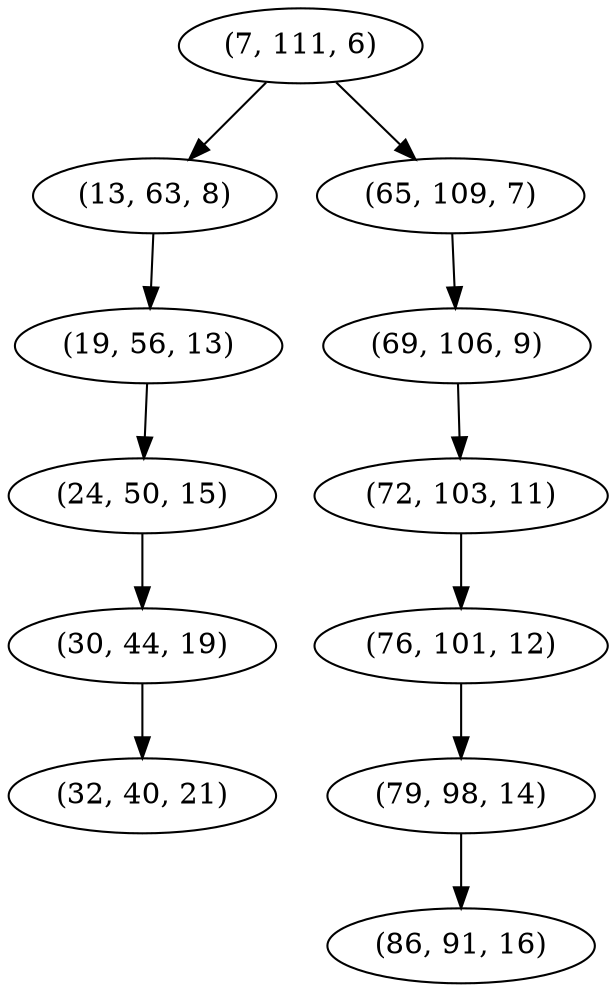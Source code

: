 digraph tree {
    "(7, 111, 6)";
    "(13, 63, 8)";
    "(19, 56, 13)";
    "(24, 50, 15)";
    "(30, 44, 19)";
    "(32, 40, 21)";
    "(65, 109, 7)";
    "(69, 106, 9)";
    "(72, 103, 11)";
    "(76, 101, 12)";
    "(79, 98, 14)";
    "(86, 91, 16)";
    "(7, 111, 6)" -> "(13, 63, 8)";
    "(7, 111, 6)" -> "(65, 109, 7)";
    "(13, 63, 8)" -> "(19, 56, 13)";
    "(19, 56, 13)" -> "(24, 50, 15)";
    "(24, 50, 15)" -> "(30, 44, 19)";
    "(30, 44, 19)" -> "(32, 40, 21)";
    "(65, 109, 7)" -> "(69, 106, 9)";
    "(69, 106, 9)" -> "(72, 103, 11)";
    "(72, 103, 11)" -> "(76, 101, 12)";
    "(76, 101, 12)" -> "(79, 98, 14)";
    "(79, 98, 14)" -> "(86, 91, 16)";
}
